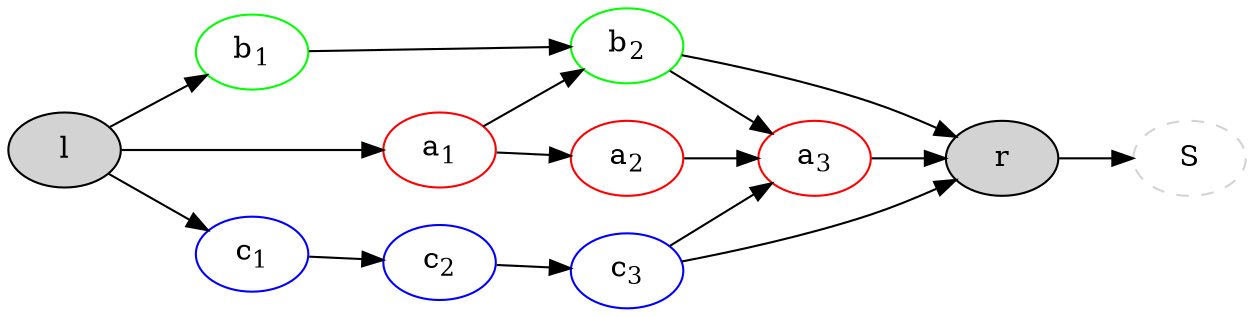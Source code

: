 digraph G {
    rankdir=LR
    layout=dot
    a1 [label=<a<sub>1</sub>>, color=red]
    a2 [label=<a<sub>2</sub>>, color=red]
    a3 [label=<a<sub>3</sub>>, color=red]

    b1 [label=<b<sub>1</sub>>, color=green]
    b2 [label=<b<sub>2</sub>>, color=green]

    c1 [label=<c<sub>1</sub>>, color=blue]
    c2 [label=<c<sub>2</sub>>, color=blue]
    c3 [label=<c<sub>3</sub>>, color=blue]

    l [style=filled]
    r [style=filled]
    sentinel [style=dashed, label=<S>, color=lightgrey]

    l -> a1
    l -> b1
    l -> c1

    a1 -> a2 -> a3 -> r
    a1 -> b2
    b1 -> b2 -> r
    b2 -> a3
    c1 -> c2 -> c3 -> r
    c3 -> a3
    r -> sentinel

}

